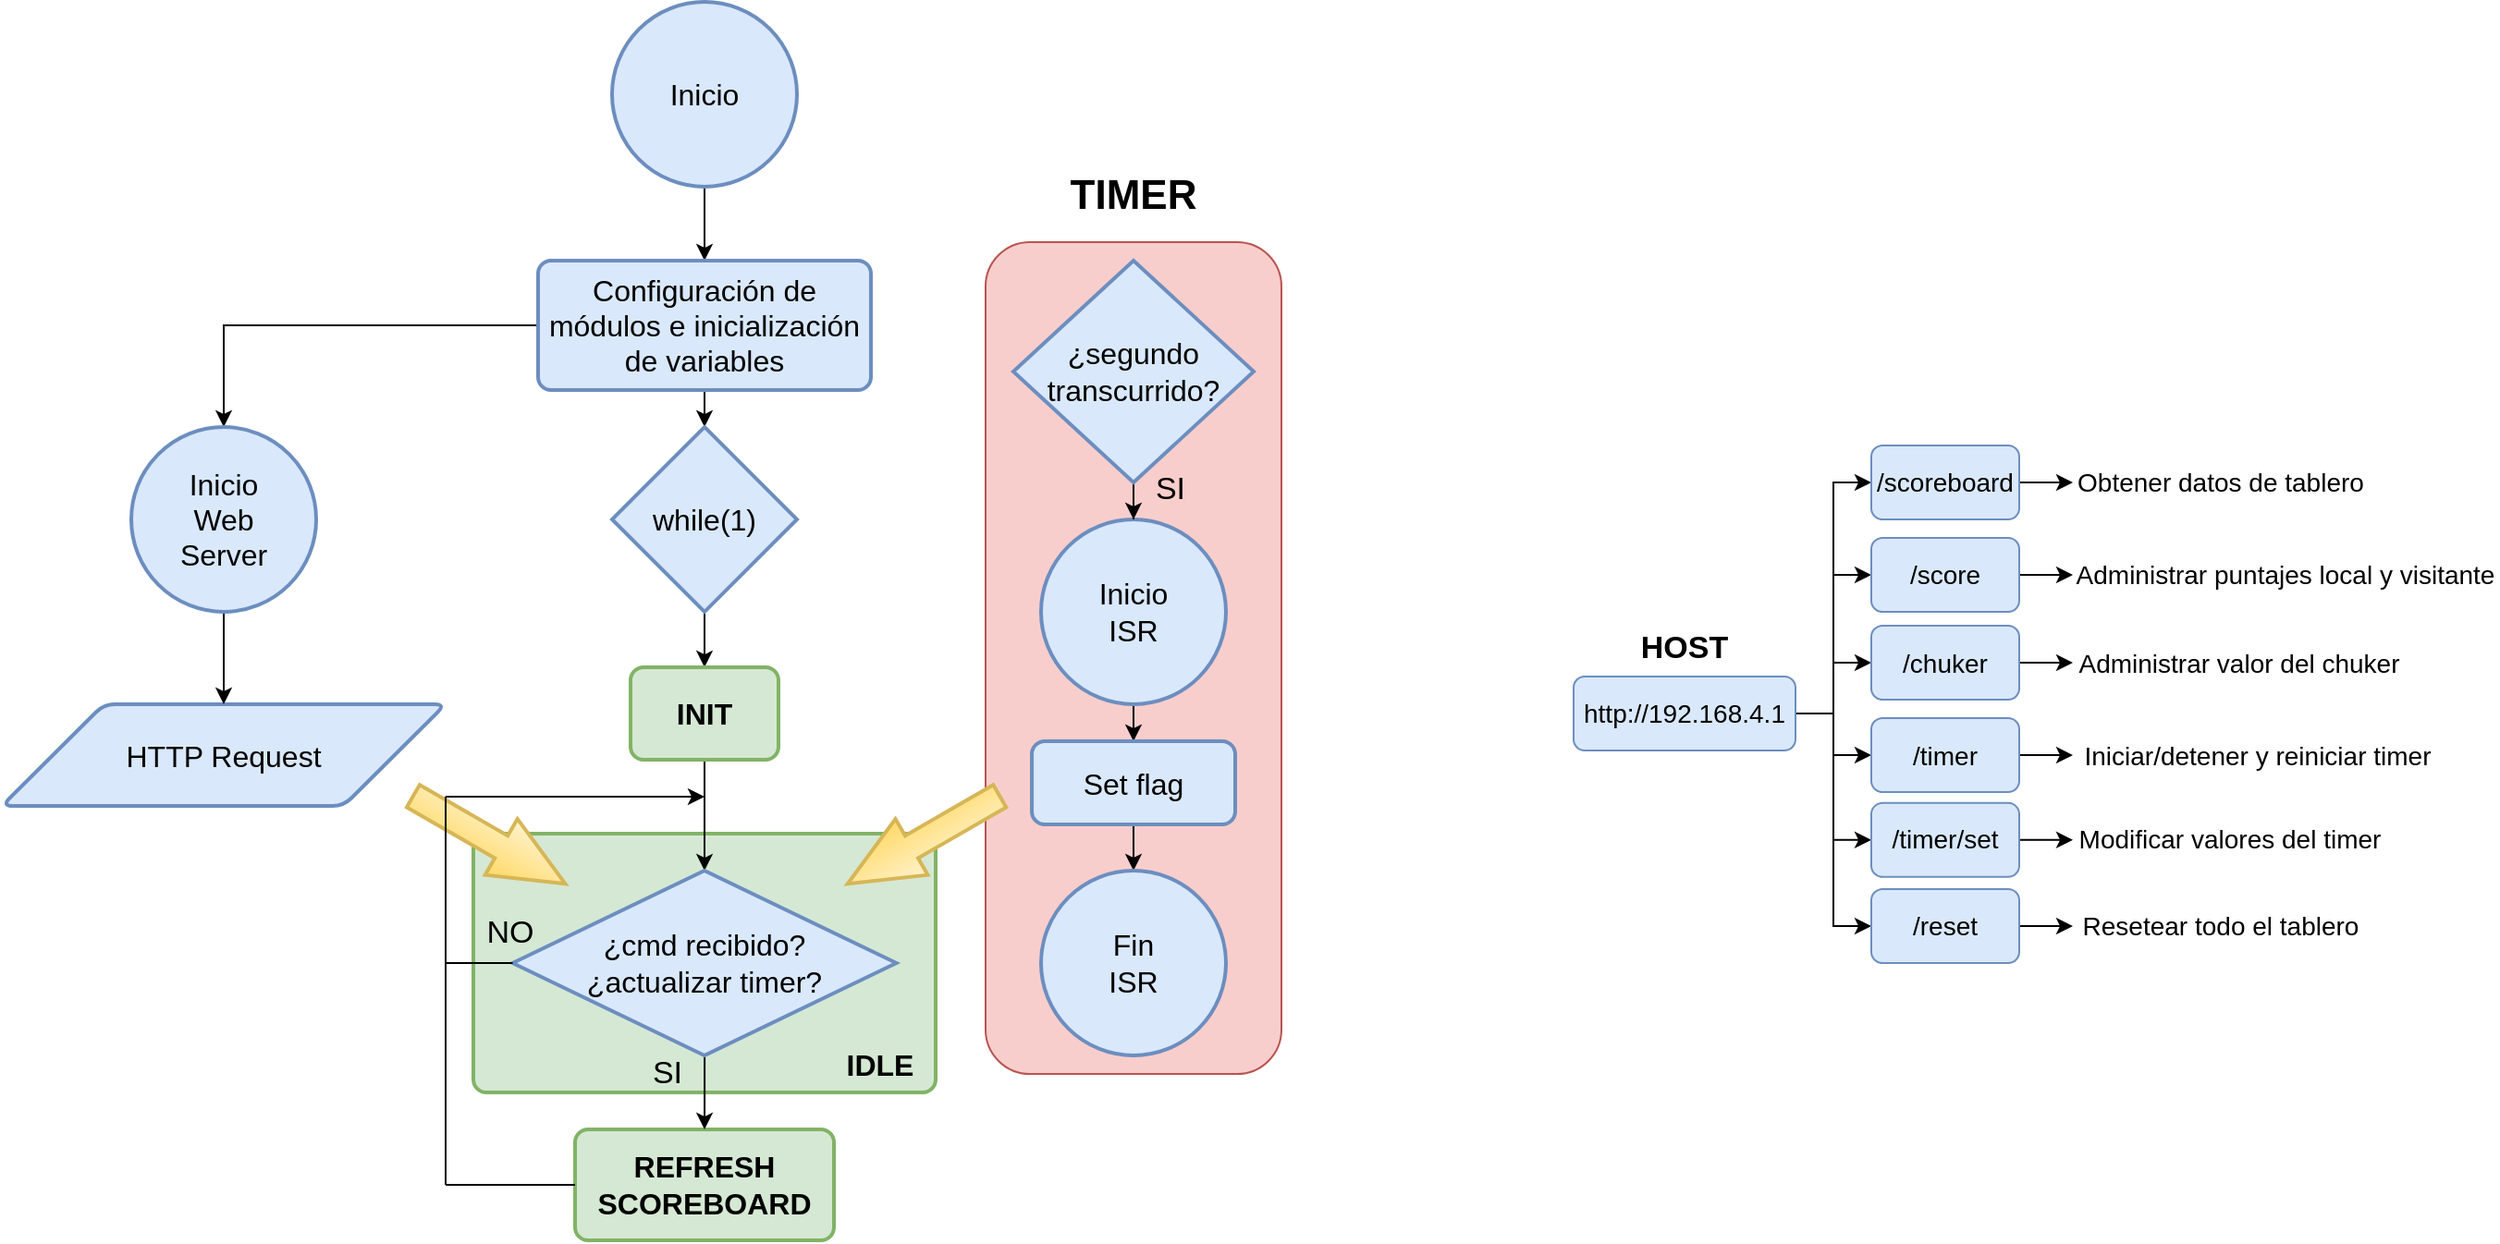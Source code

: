<mxfile version="21.2.1" type="device">
  <diagram name="Página-1" id="oSbDpv5mkl6K-erDEnrz">
    <mxGraphModel dx="1434" dy="764" grid="1" gridSize="10" guides="1" tooltips="1" connect="1" arrows="1" fold="1" page="1" pageScale="1" pageWidth="827" pageHeight="1169" math="0" shadow="0">
      <root>
        <mxCell id="0" />
        <mxCell id="1" parent="0" />
        <mxCell id="GBYch5mcf7MRAMJ2zihR-43" value="" style="rounded=1;whiteSpace=wrap;html=1;fillColor=#f8cecc;strokeColor=#b85450;" parent="1" vertex="1">
          <mxGeometry x="682" y="150" width="160" height="450" as="geometry" />
        </mxCell>
        <mxCell id="GBYch5mcf7MRAMJ2zihR-11" value="" style="rounded=1;whiteSpace=wrap;html=1;absoluteArcSize=1;arcSize=14;strokeWidth=2;align=center;fillColor=#d5e8d4;strokeColor=#82b366;" parent="1" vertex="1">
          <mxGeometry x="405" y="470" width="250" height="140" as="geometry" />
        </mxCell>
        <mxCell id="GBYch5mcf7MRAMJ2zihR-32" style="edgeStyle=orthogonalEdgeStyle;rounded=0;orthogonalLoop=1;jettySize=auto;html=1;entryX=0.5;entryY=0;entryDx=0;entryDy=0;" parent="1" source="GBYch5mcf7MRAMJ2zihR-1" target="GBYch5mcf7MRAMJ2zihR-2" edge="1">
          <mxGeometry relative="1" as="geometry" />
        </mxCell>
        <mxCell id="GBYch5mcf7MRAMJ2zihR-1" value="Inicio" style="strokeWidth=2;html=1;shape=mxgraph.flowchart.start_2;whiteSpace=wrap;fontSize=16;fillColor=#dae8fc;strokeColor=#6c8ebf;" parent="1" vertex="1">
          <mxGeometry x="480" y="20" width="100" height="100" as="geometry" />
        </mxCell>
        <mxCell id="GBYch5mcf7MRAMJ2zihR-18" style="edgeStyle=orthogonalEdgeStyle;rounded=0;orthogonalLoop=1;jettySize=auto;html=1;" parent="1" source="GBYch5mcf7MRAMJ2zihR-2" target="GBYch5mcf7MRAMJ2zihR-9" edge="1">
          <mxGeometry relative="1" as="geometry" />
        </mxCell>
        <mxCell id="GBYch5mcf7MRAMJ2zihR-46" style="edgeStyle=orthogonalEdgeStyle;rounded=0;orthogonalLoop=1;jettySize=auto;html=1;entryX=0.5;entryY=0;entryDx=0;entryDy=0;entryPerimeter=0;" parent="1" source="GBYch5mcf7MRAMJ2zihR-2" target="GBYch5mcf7MRAMJ2zihR-45" edge="1">
          <mxGeometry relative="1" as="geometry" />
        </mxCell>
        <mxCell id="GBYch5mcf7MRAMJ2zihR-2" value="Configuración de módulos e inicialización de variables" style="rounded=1;whiteSpace=wrap;html=1;absoluteArcSize=1;arcSize=14;strokeWidth=2;fontSize=16;fillColor=#dae8fc;strokeColor=#6c8ebf;" parent="1" vertex="1">
          <mxGeometry x="440" y="160" width="180" height="70" as="geometry" />
        </mxCell>
        <mxCell id="GBYch5mcf7MRAMJ2zihR-16" style="edgeStyle=orthogonalEdgeStyle;rounded=0;orthogonalLoop=1;jettySize=auto;html=1;entryX=0.5;entryY=0;entryDx=0;entryDy=0;" parent="1" source="GBYch5mcf7MRAMJ2zihR-9" target="GBYch5mcf7MRAMJ2zihR-10" edge="1">
          <mxGeometry relative="1" as="geometry" />
        </mxCell>
        <mxCell id="GBYch5mcf7MRAMJ2zihR-9" value="while(1)" style="strokeWidth=2;html=1;shape=mxgraph.flowchart.decision;whiteSpace=wrap;fontSize=16;fillColor=#dae8fc;strokeColor=#6c8ebf;" parent="1" vertex="1">
          <mxGeometry x="480" y="250" width="100" height="100" as="geometry" />
        </mxCell>
        <mxCell id="GBYch5mcf7MRAMJ2zihR-15" style="edgeStyle=orthogonalEdgeStyle;rounded=0;orthogonalLoop=1;jettySize=auto;html=1;entryX=0.5;entryY=0;entryDx=0;entryDy=0;entryPerimeter=0;" parent="1" source="GBYch5mcf7MRAMJ2zihR-10" target="GBYch5mcf7MRAMJ2zihR-13" edge="1">
          <mxGeometry relative="1" as="geometry" />
        </mxCell>
        <mxCell id="GBYch5mcf7MRAMJ2zihR-10" value="INIT" style="rounded=1;whiteSpace=wrap;html=1;absoluteArcSize=1;arcSize=14;strokeWidth=2;fontSize=16;fillColor=#d5e8d4;strokeColor=#82b366;fontStyle=1" parent="1" vertex="1">
          <mxGeometry x="490" y="380" width="80" height="50" as="geometry" />
        </mxCell>
        <mxCell id="GBYch5mcf7MRAMJ2zihR-12" value="REFRESH&lt;br style=&quot;font-size: 16px;&quot;&gt;SCOREBOARD" style="rounded=1;whiteSpace=wrap;html=1;absoluteArcSize=1;arcSize=14;strokeWidth=2;fontSize=16;fillColor=#d5e8d4;strokeColor=#82b366;fontStyle=1" parent="1" vertex="1">
          <mxGeometry x="460" y="630" width="140" height="60" as="geometry" />
        </mxCell>
        <mxCell id="GBYch5mcf7MRAMJ2zihR-14" style="edgeStyle=orthogonalEdgeStyle;rounded=0;orthogonalLoop=1;jettySize=auto;html=1;entryX=0.5;entryY=0;entryDx=0;entryDy=0;" parent="1" source="GBYch5mcf7MRAMJ2zihR-13" target="GBYch5mcf7MRAMJ2zihR-12" edge="1">
          <mxGeometry relative="1" as="geometry" />
        </mxCell>
        <mxCell id="GBYch5mcf7MRAMJ2zihR-13" value="¿cmd recibido?&lt;br style=&quot;font-size: 16px;&quot;&gt;¿actualizar timer?" style="strokeWidth=2;html=1;shape=mxgraph.flowchart.decision;whiteSpace=wrap;fontSize=16;fillColor=#dae8fc;strokeColor=#6c8ebf;" parent="1" vertex="1">
          <mxGeometry x="426.25" y="490" width="207.5" height="100" as="geometry" />
        </mxCell>
        <mxCell id="GBYch5mcf7MRAMJ2zihR-22" value="HTTP Request" style="shape=parallelogram;html=1;strokeWidth=2;perimeter=parallelogramPerimeter;whiteSpace=wrap;rounded=1;arcSize=12;size=0.23;fontSize=16;fillColor=#dae8fc;strokeColor=#6c8ebf;" parent="1" vertex="1">
          <mxGeometry x="150" y="400" width="240" height="55" as="geometry" />
        </mxCell>
        <mxCell id="GBYch5mcf7MRAMJ2zihR-29" style="edgeStyle=orthogonalEdgeStyle;rounded=0;orthogonalLoop=1;jettySize=auto;html=1;entryX=0.5;entryY=0;entryDx=0;entryDy=0;" parent="1" source="GBYch5mcf7MRAMJ2zihR-23" target="GBYch5mcf7MRAMJ2zihR-26" edge="1">
          <mxGeometry relative="1" as="geometry" />
        </mxCell>
        <mxCell id="GBYch5mcf7MRAMJ2zihR-23" value="Inicio&lt;br&gt;ISR" style="strokeWidth=2;html=1;shape=mxgraph.flowchart.start_2;whiteSpace=wrap;fontSize=16;fillColor=#dae8fc;strokeColor=#6c8ebf;" parent="1" vertex="1">
          <mxGeometry x="712" y="300" width="100" height="100" as="geometry" />
        </mxCell>
        <mxCell id="GBYch5mcf7MRAMJ2zihR-28" style="edgeStyle=orthogonalEdgeStyle;rounded=0;orthogonalLoop=1;jettySize=auto;html=1;entryX=0.5;entryY=0;entryDx=0;entryDy=0;entryPerimeter=0;" parent="1" source="GBYch5mcf7MRAMJ2zihR-25" target="GBYch5mcf7MRAMJ2zihR-23" edge="1">
          <mxGeometry relative="1" as="geometry" />
        </mxCell>
        <mxCell id="GBYch5mcf7MRAMJ2zihR-25" value="¿segundo transcurrido?" style="strokeWidth=2;html=1;shape=mxgraph.flowchart.decision;whiteSpace=wrap;fontSize=16;fillColor=#dae8fc;strokeColor=#6c8ebf;" parent="1" vertex="1">
          <mxGeometry x="697" y="160" width="130" height="120" as="geometry" />
        </mxCell>
        <mxCell id="GBYch5mcf7MRAMJ2zihR-30" style="edgeStyle=orthogonalEdgeStyle;rounded=0;orthogonalLoop=1;jettySize=auto;html=1;entryX=0.5;entryY=0;entryDx=0;entryDy=0;entryPerimeter=0;" parent="1" source="GBYch5mcf7MRAMJ2zihR-26" target="GBYch5mcf7MRAMJ2zihR-27" edge="1">
          <mxGeometry relative="1" as="geometry" />
        </mxCell>
        <mxCell id="GBYch5mcf7MRAMJ2zihR-26" value="Set flag" style="rounded=1;whiteSpace=wrap;html=1;absoluteArcSize=1;arcSize=14;strokeWidth=2;fontSize=16;fillColor=#dae8fc;strokeColor=#6c8ebf;" parent="1" vertex="1">
          <mxGeometry x="707" y="420" width="110" height="45" as="geometry" />
        </mxCell>
        <mxCell id="GBYch5mcf7MRAMJ2zihR-27" value="Fin&lt;br&gt;ISR" style="strokeWidth=2;html=1;shape=mxgraph.flowchart.start_2;whiteSpace=wrap;fontSize=16;fillColor=#dae8fc;strokeColor=#6c8ebf;" parent="1" vertex="1">
          <mxGeometry x="712" y="490" width="100" height="100" as="geometry" />
        </mxCell>
        <mxCell id="GBYch5mcf7MRAMJ2zihR-33" value="" style="verticalLabelPosition=bottom;verticalAlign=top;html=1;strokeWidth=2;shape=mxgraph.arrows2.arrow;dy=0.6;dx=40;notch=0;rotation=30;fillColor=#fff2cc;strokeColor=#d6b656;gradientColor=#ffd966;" parent="1" vertex="1">
          <mxGeometry x="366.09" y="455.92" width="95" height="35" as="geometry" />
        </mxCell>
        <mxCell id="GBYch5mcf7MRAMJ2zihR-34" value="" style="verticalLabelPosition=bottom;verticalAlign=top;html=1;strokeWidth=2;shape=mxgraph.arrows2.arrow;dy=0.6;dx=40;notch=0;rotation=-210;fillColor=#fff2cc;gradientColor=#ffd966;strokeColor=#d6b656;" parent="1" vertex="1">
          <mxGeometry x="601" y="455.92" width="95" height="35" as="geometry" />
        </mxCell>
        <mxCell id="GBYch5mcf7MRAMJ2zihR-38" value="" style="endArrow=none;html=1;rounded=0;entryX=0;entryY=0.5;entryDx=0;entryDy=0;entryPerimeter=0;" parent="1" target="GBYch5mcf7MRAMJ2zihR-13" edge="1">
          <mxGeometry width="50" height="50" relative="1" as="geometry">
            <mxPoint x="390" y="540" as="sourcePoint" />
            <mxPoint x="560" y="480" as="targetPoint" />
          </mxGeometry>
        </mxCell>
        <mxCell id="GBYch5mcf7MRAMJ2zihR-39" value="" style="endArrow=none;html=1;rounded=0;" parent="1" edge="1">
          <mxGeometry width="50" height="50" relative="1" as="geometry">
            <mxPoint x="390" y="540" as="sourcePoint" />
            <mxPoint x="390" y="450" as="targetPoint" />
          </mxGeometry>
        </mxCell>
        <mxCell id="GBYch5mcf7MRAMJ2zihR-40" value="" style="endArrow=classic;html=1;rounded=0;" parent="1" edge="1">
          <mxGeometry width="50" height="50" relative="1" as="geometry">
            <mxPoint x="390" y="450" as="sourcePoint" />
            <mxPoint x="530" y="450" as="targetPoint" />
          </mxGeometry>
        </mxCell>
        <mxCell id="GBYch5mcf7MRAMJ2zihR-42" value="IDLE" style="text;html=1;strokeColor=none;fillColor=none;align=center;verticalAlign=middle;whiteSpace=wrap;rounded=0;fontSize=16;fontStyle=1" parent="1" vertex="1">
          <mxGeometry x="595" y="580" width="60" height="30" as="geometry" />
        </mxCell>
        <mxCell id="GBYch5mcf7MRAMJ2zihR-44" value="TIMER" style="text;html=1;strokeColor=none;fillColor=none;align=center;verticalAlign=middle;whiteSpace=wrap;rounded=0;fontSize=22;fontStyle=1" parent="1" vertex="1">
          <mxGeometry x="722" y="110" width="80" height="30" as="geometry" />
        </mxCell>
        <mxCell id="GBYch5mcf7MRAMJ2zihR-49" style="edgeStyle=orthogonalEdgeStyle;rounded=0;orthogonalLoop=1;jettySize=auto;html=1;entryX=0.5;entryY=0;entryDx=0;entryDy=0;" parent="1" source="GBYch5mcf7MRAMJ2zihR-45" target="GBYch5mcf7MRAMJ2zihR-22" edge="1">
          <mxGeometry relative="1" as="geometry" />
        </mxCell>
        <mxCell id="GBYch5mcf7MRAMJ2zihR-45" value="Inicio&lt;br&gt;Web&lt;br&gt;Server" style="strokeWidth=2;html=1;shape=mxgraph.flowchart.start_2;whiteSpace=wrap;fillColor=#dae8fc;strokeColor=#6c8ebf;fontSize=16;" parent="1" vertex="1">
          <mxGeometry x="220" y="250" width="100" height="100" as="geometry" />
        </mxCell>
        <mxCell id="GBYch5mcf7MRAMJ2zihR-79" style="edgeStyle=orthogonalEdgeStyle;rounded=0;orthogonalLoop=1;jettySize=auto;html=1;entryX=0;entryY=0.5;entryDx=0;entryDy=0;" parent="1" source="GBYch5mcf7MRAMJ2zihR-51" target="GBYch5mcf7MRAMJ2zihR-61" edge="1">
          <mxGeometry relative="1" as="geometry" />
        </mxCell>
        <mxCell id="GBYch5mcf7MRAMJ2zihR-80" style="edgeStyle=orthogonalEdgeStyle;rounded=0;orthogonalLoop=1;jettySize=auto;html=1;entryX=0;entryY=0.5;entryDx=0;entryDy=0;" parent="1" source="GBYch5mcf7MRAMJ2zihR-51" target="GBYch5mcf7MRAMJ2zihR-53" edge="1">
          <mxGeometry relative="1" as="geometry" />
        </mxCell>
        <mxCell id="GBYch5mcf7MRAMJ2zihR-81" style="edgeStyle=orthogonalEdgeStyle;rounded=0;orthogonalLoop=1;jettySize=auto;html=1;entryX=0;entryY=0.5;entryDx=0;entryDy=0;" parent="1" source="GBYch5mcf7MRAMJ2zihR-51" target="GBYch5mcf7MRAMJ2zihR-52" edge="1">
          <mxGeometry relative="1" as="geometry" />
        </mxCell>
        <mxCell id="GBYch5mcf7MRAMJ2zihR-82" style="edgeStyle=orthogonalEdgeStyle;rounded=0;orthogonalLoop=1;jettySize=auto;html=1;entryX=0;entryY=0.5;entryDx=0;entryDy=0;" parent="1" source="GBYch5mcf7MRAMJ2zihR-51" target="GBYch5mcf7MRAMJ2zihR-56" edge="1">
          <mxGeometry relative="1" as="geometry" />
        </mxCell>
        <mxCell id="GBYch5mcf7MRAMJ2zihR-84" style="edgeStyle=orthogonalEdgeStyle;rounded=0;orthogonalLoop=1;jettySize=auto;html=1;entryX=0;entryY=0.5;entryDx=0;entryDy=0;" parent="1" source="GBYch5mcf7MRAMJ2zihR-51" target="GBYch5mcf7MRAMJ2zihR-55" edge="1">
          <mxGeometry relative="1" as="geometry" />
        </mxCell>
        <mxCell id="GBYch5mcf7MRAMJ2zihR-85" style="edgeStyle=orthogonalEdgeStyle;rounded=0;orthogonalLoop=1;jettySize=auto;html=1;entryX=0;entryY=0.5;entryDx=0;entryDy=0;" parent="1" source="GBYch5mcf7MRAMJ2zihR-51" target="GBYch5mcf7MRAMJ2zihR-57" edge="1">
          <mxGeometry relative="1" as="geometry" />
        </mxCell>
        <mxCell id="GBYch5mcf7MRAMJ2zihR-51" value="http://192.168.4.1" style="rounded=1;whiteSpace=wrap;html=1;fontSize=14;fillColor=#dae8fc;strokeColor=#6c8ebf;" parent="1" vertex="1">
          <mxGeometry x="1000" y="385" width="120" height="40" as="geometry" />
        </mxCell>
        <mxCell id="GBYch5mcf7MRAMJ2zihR-68" style="edgeStyle=orthogonalEdgeStyle;rounded=0;orthogonalLoop=1;jettySize=auto;html=1;entryX=0;entryY=0.5;entryDx=0;entryDy=0;" parent="1" source="GBYch5mcf7MRAMJ2zihR-52" target="GBYch5mcf7MRAMJ2zihR-60" edge="1">
          <mxGeometry relative="1" as="geometry" />
        </mxCell>
        <mxCell id="GBYch5mcf7MRAMJ2zihR-52" value="/score" style="rounded=1;whiteSpace=wrap;html=1;fontSize=14;fillColor=#dae8fc;strokeColor=#6c8ebf;" parent="1" vertex="1">
          <mxGeometry x="1161" y="310" width="80" height="40" as="geometry" />
        </mxCell>
        <mxCell id="GBYch5mcf7MRAMJ2zihR-66" style="edgeStyle=orthogonalEdgeStyle;rounded=0;orthogonalLoop=1;jettySize=auto;html=1;entryX=0;entryY=0.5;entryDx=0;entryDy=0;" parent="1" source="GBYch5mcf7MRAMJ2zihR-53" target="GBYch5mcf7MRAMJ2zihR-58" edge="1">
          <mxGeometry relative="1" as="geometry" />
        </mxCell>
        <mxCell id="GBYch5mcf7MRAMJ2zihR-53" value="/timer" style="rounded=1;whiteSpace=wrap;html=1;fontSize=14;fillColor=#dae8fc;strokeColor=#6c8ebf;" parent="1" vertex="1">
          <mxGeometry x="1161" y="407.5" width="80" height="40" as="geometry" />
        </mxCell>
        <mxCell id="GBYch5mcf7MRAMJ2zihR-67" style="edgeStyle=orthogonalEdgeStyle;rounded=0;orthogonalLoop=1;jettySize=auto;html=1;entryX=0;entryY=0.5;entryDx=0;entryDy=0;" parent="1" source="GBYch5mcf7MRAMJ2zihR-55" target="GBYch5mcf7MRAMJ2zihR-59" edge="1">
          <mxGeometry relative="1" as="geometry" />
        </mxCell>
        <mxCell id="GBYch5mcf7MRAMJ2zihR-55" value="/timer/set" style="rounded=1;whiteSpace=wrap;html=1;fontSize=14;fillColor=#dae8fc;strokeColor=#6c8ebf;" parent="1" vertex="1">
          <mxGeometry x="1161" y="453.42" width="80" height="40" as="geometry" />
        </mxCell>
        <mxCell id="GBYch5mcf7MRAMJ2zihR-70" style="edgeStyle=orthogonalEdgeStyle;rounded=0;orthogonalLoop=1;jettySize=auto;html=1;entryX=0;entryY=0.5;entryDx=0;entryDy=0;" parent="1" source="GBYch5mcf7MRAMJ2zihR-56" target="GBYch5mcf7MRAMJ2zihR-64" edge="1">
          <mxGeometry relative="1" as="geometry" />
        </mxCell>
        <mxCell id="GBYch5mcf7MRAMJ2zihR-56" value="/scoreboard" style="rounded=1;whiteSpace=wrap;html=1;fontSize=14;fillColor=#dae8fc;strokeColor=#6c8ebf;" parent="1" vertex="1">
          <mxGeometry x="1161" y="260" width="80" height="40" as="geometry" />
        </mxCell>
        <mxCell id="GBYch5mcf7MRAMJ2zihR-71" style="edgeStyle=orthogonalEdgeStyle;rounded=0;orthogonalLoop=1;jettySize=auto;html=1;entryX=0;entryY=0.5;entryDx=0;entryDy=0;" parent="1" source="GBYch5mcf7MRAMJ2zihR-57" target="GBYch5mcf7MRAMJ2zihR-65" edge="1">
          <mxGeometry relative="1" as="geometry" />
        </mxCell>
        <mxCell id="GBYch5mcf7MRAMJ2zihR-57" value="/reset" style="rounded=1;whiteSpace=wrap;html=1;fontSize=14;fillColor=#dae8fc;strokeColor=#6c8ebf;" parent="1" vertex="1">
          <mxGeometry x="1161" y="500" width="80" height="40" as="geometry" />
        </mxCell>
        <mxCell id="GBYch5mcf7MRAMJ2zihR-58" value="Iniciar/detener y reiniciar timer" style="text;html=1;strokeColor=none;fillColor=none;align=center;verticalAlign=middle;whiteSpace=wrap;rounded=0;fontSize=14;" parent="1" vertex="1">
          <mxGeometry x="1270" y="416.25" width="200" height="22.5" as="geometry" />
        </mxCell>
        <mxCell id="GBYch5mcf7MRAMJ2zihR-59" value="Modificar valores del timer" style="text;html=1;strokeColor=none;fillColor=none;align=center;verticalAlign=middle;whiteSpace=wrap;rounded=0;fontSize=14;" parent="1" vertex="1">
          <mxGeometry x="1270" y="462.17" width="170" height="22.5" as="geometry" />
        </mxCell>
        <mxCell id="GBYch5mcf7MRAMJ2zihR-60" value="Administrar puntajes local y visitante" style="text;html=1;strokeColor=none;fillColor=none;align=center;verticalAlign=middle;whiteSpace=wrap;rounded=0;fontSize=14;" parent="1" vertex="1">
          <mxGeometry x="1270" y="318.75" width="230" height="22.5" as="geometry" />
        </mxCell>
        <mxCell id="GBYch5mcf7MRAMJ2zihR-69" style="edgeStyle=orthogonalEdgeStyle;rounded=0;orthogonalLoop=1;jettySize=auto;html=1;entryX=0;entryY=0.5;entryDx=0;entryDy=0;" parent="1" source="GBYch5mcf7MRAMJ2zihR-61" target="GBYch5mcf7MRAMJ2zihR-63" edge="1">
          <mxGeometry relative="1" as="geometry" />
        </mxCell>
        <mxCell id="GBYch5mcf7MRAMJ2zihR-61" value="/chuker" style="rounded=1;whiteSpace=wrap;html=1;fontSize=14;fillColor=#dae8fc;strokeColor=#6c8ebf;" parent="1" vertex="1">
          <mxGeometry x="1161" y="357.5" width="80" height="40" as="geometry" />
        </mxCell>
        <mxCell id="GBYch5mcf7MRAMJ2zihR-63" value="Administrar valor del chuker" style="text;html=1;strokeColor=none;fillColor=none;align=center;verticalAlign=middle;whiteSpace=wrap;rounded=0;fontSize=14;" parent="1" vertex="1">
          <mxGeometry x="1270" y="366.25" width="180" height="22.5" as="geometry" />
        </mxCell>
        <mxCell id="GBYch5mcf7MRAMJ2zihR-64" value="Obtener datos de tablero" style="text;html=1;strokeColor=none;fillColor=none;align=center;verticalAlign=middle;whiteSpace=wrap;rounded=0;fontSize=14;" parent="1" vertex="1">
          <mxGeometry x="1270" y="268.75" width="160" height="22.5" as="geometry" />
        </mxCell>
        <mxCell id="GBYch5mcf7MRAMJ2zihR-65" value="Resetear todo el tablero" style="text;html=1;strokeColor=none;fillColor=none;align=center;verticalAlign=middle;whiteSpace=wrap;rounded=0;fontSize=14;" parent="1" vertex="1">
          <mxGeometry x="1270" y="508.75" width="160" height="22.5" as="geometry" />
        </mxCell>
        <mxCell id="GBYch5mcf7MRAMJ2zihR-78" value="HOST" style="text;html=1;strokeColor=none;fillColor=none;align=center;verticalAlign=middle;whiteSpace=wrap;rounded=0;fontStyle=1;fontSize=17;" parent="1" vertex="1">
          <mxGeometry x="1020" y="357.5" width="80" height="25" as="geometry" />
        </mxCell>
        <mxCell id="Vk_1e4DqvfFJr7k5B74B-2" value="" style="endArrow=none;html=1;rounded=0;exitX=0;exitY=0.5;exitDx=0;exitDy=0;" edge="1" parent="1" source="GBYch5mcf7MRAMJ2zihR-12">
          <mxGeometry width="50" height="50" relative="1" as="geometry">
            <mxPoint x="440" y="460" as="sourcePoint" />
            <mxPoint x="390" y="660" as="targetPoint" />
          </mxGeometry>
        </mxCell>
        <mxCell id="Vk_1e4DqvfFJr7k5B74B-3" value="" style="endArrow=none;html=1;rounded=0;" edge="1" parent="1">
          <mxGeometry width="50" height="50" relative="1" as="geometry">
            <mxPoint x="390" y="660" as="sourcePoint" />
            <mxPoint x="390" y="540" as="targetPoint" />
          </mxGeometry>
        </mxCell>
        <mxCell id="Vk_1e4DqvfFJr7k5B74B-4" value="NO" style="text;html=1;strokeColor=none;fillColor=none;align=center;verticalAlign=middle;whiteSpace=wrap;rounded=0;fontSize=17;" vertex="1" parent="1">
          <mxGeometry x="405" y="508.75" width="40" height="31.25" as="geometry" />
        </mxCell>
        <mxCell id="Vk_1e4DqvfFJr7k5B74B-5" value="SI" style="text;html=1;strokeColor=none;fillColor=none;align=center;verticalAlign=middle;whiteSpace=wrap;rounded=0;fontSize=17;" vertex="1" parent="1">
          <mxGeometry x="490" y="584" width="40" height="31.25" as="geometry" />
        </mxCell>
        <mxCell id="Vk_1e4DqvfFJr7k5B74B-7" value="SI" style="text;html=1;strokeColor=none;fillColor=none;align=center;verticalAlign=middle;whiteSpace=wrap;rounded=0;fontSize=17;" vertex="1" parent="1">
          <mxGeometry x="762" y="268.75" width="40" height="31.25" as="geometry" />
        </mxCell>
      </root>
    </mxGraphModel>
  </diagram>
</mxfile>
